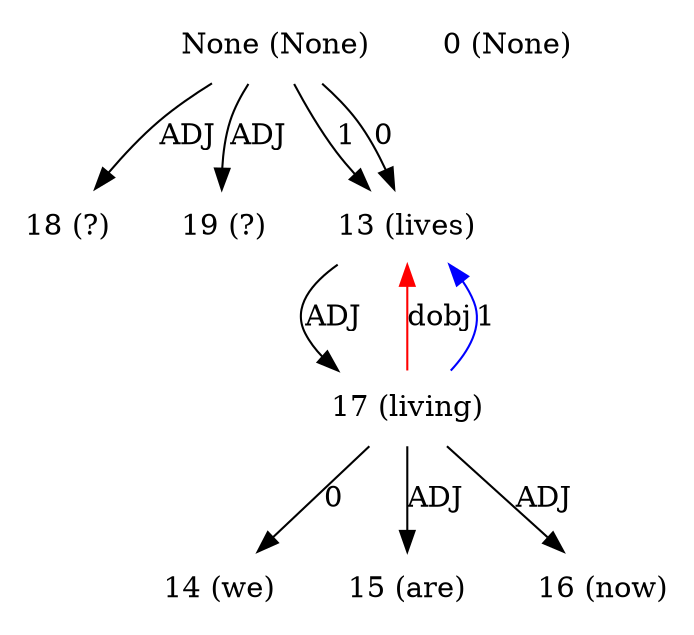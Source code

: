 digraph G{
edge [dir=forward]
node [shape=plaintext]

None [label="None (None)"]
None -> 18 [label="ADJ"]
None -> 19 [label="ADJ"]
None [label="None (None)"]
None -> 13 [label="1"]
None [label="None (None)"]
None -> 13 [label="0"]
0 [label="0 (None)"]
13 [label="13 (lives)"]
13 -> 17 [label="ADJ"]
17 -> 13 [label="dobj", color="red"]
14 [label="14 (we)"]
15 [label="15 (are)"]
16 [label="16 (now)"]
17 [label="17 (living)"]
17 -> 13 [label="1", color="blue"]
17 -> 14 [label="0"]
17 -> 15 [label="ADJ"]
17 -> 16 [label="ADJ"]
18 [label="18 (?)"]
19 [label="19 (?)"]
}
